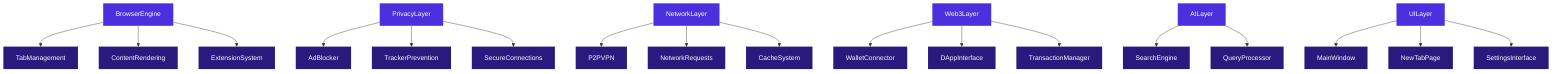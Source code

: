 flowchart TD
    classDef primaryComponent fill:#4b31dd,color:white,stroke-width:0px
    classDef secondaryComponent fill:#2a1a7e,color:white,stroke-width:0px
    
    BrowserEngine:::primaryComponent
    PrivacyLayer:::primaryComponent
    NetworkLayer:::primaryComponent
    Web3Layer:::primaryComponent
    AILayer:::primaryComponent
    UILayer:::primaryComponent
    
    BrowserEngine --> TabManagement:::secondaryComponent
    BrowserEngine --> ContentRendering:::secondaryComponent
    BrowserEngine --> ExtensionSystem:::secondaryComponent
    
    PrivacyLayer --> AdBlocker:::secondaryComponent
    PrivacyLayer --> TrackerPrevention:::secondaryComponent
    PrivacyLayer --> SecureConnections:::secondaryComponent
    
    NetworkLayer --> P2PVPN:::secondaryComponent
    NetworkLayer --> NetworkRequests:::secondaryComponent
    NetworkLayer --> CacheSystem:::secondaryComponent
    
    Web3Layer --> WalletConnector:::secondaryComponent
    Web3Layer --> DAppInterface:::secondaryComponent
    Web3Layer --> TransactionManager:::secondaryComponent
    
    AILayer --> SearchEngine:::secondaryComponent
    AILayer --> QueryProcessor:::secondaryComponent
    
    UILayer --> MainWindow:::secondaryComponent
    UILayer --> NewTabPage:::secondaryComponent
    UILayer --> SettingsInterface:::secondaryComponent